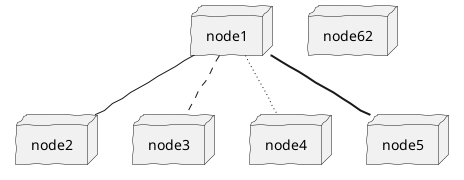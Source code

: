@startuml net.png
skinparam handwritten true
skinparam monochrome true
skinparam packageStyle rect
skinparam defaultFontName FG Virgil
skinparam shadowing false

node node1
node node2
node node3
node node4
node node5
node node62
node1 -- node2
node1 .. node3
node1 ~~ node4
node1 == node5

@enduml
